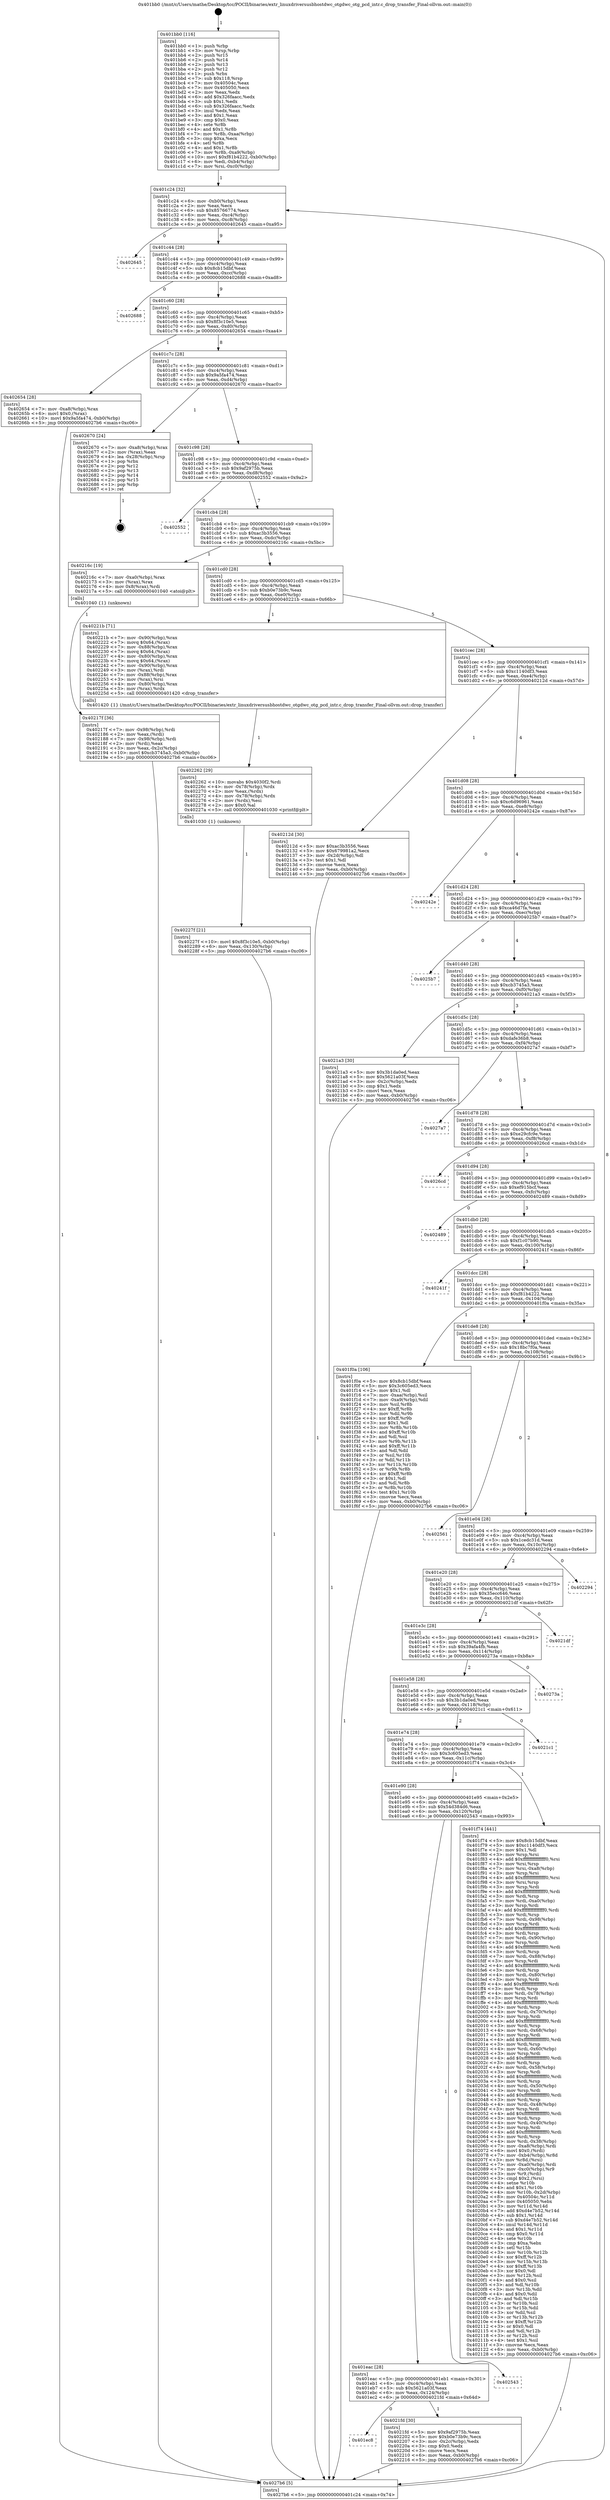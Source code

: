 digraph "0x401bb0" {
  label = "0x401bb0 (/mnt/c/Users/mathe/Desktop/tcc/POCII/binaries/extr_linuxdriversusbhostdwc_otgdwc_otg_pcd_intr.c_drop_transfer_Final-ollvm.out::main(0))"
  labelloc = "t"
  node[shape=record]

  Entry [label="",width=0.3,height=0.3,shape=circle,fillcolor=black,style=filled]
  "0x401c24" [label="{
     0x401c24 [32]\l
     | [instrs]\l
     &nbsp;&nbsp;0x401c24 \<+6\>: mov -0xb0(%rbp),%eax\l
     &nbsp;&nbsp;0x401c2a \<+2\>: mov %eax,%ecx\l
     &nbsp;&nbsp;0x401c2c \<+6\>: sub $0x85766774,%ecx\l
     &nbsp;&nbsp;0x401c32 \<+6\>: mov %eax,-0xc4(%rbp)\l
     &nbsp;&nbsp;0x401c38 \<+6\>: mov %ecx,-0xc8(%rbp)\l
     &nbsp;&nbsp;0x401c3e \<+6\>: je 0000000000402645 \<main+0xa95\>\l
  }"]
  "0x402645" [label="{
     0x402645\l
  }", style=dashed]
  "0x401c44" [label="{
     0x401c44 [28]\l
     | [instrs]\l
     &nbsp;&nbsp;0x401c44 \<+5\>: jmp 0000000000401c49 \<main+0x99\>\l
     &nbsp;&nbsp;0x401c49 \<+6\>: mov -0xc4(%rbp),%eax\l
     &nbsp;&nbsp;0x401c4f \<+5\>: sub $0x8cb15dbf,%eax\l
     &nbsp;&nbsp;0x401c54 \<+6\>: mov %eax,-0xcc(%rbp)\l
     &nbsp;&nbsp;0x401c5a \<+6\>: je 0000000000402688 \<main+0xad8\>\l
  }"]
  Exit [label="",width=0.3,height=0.3,shape=circle,fillcolor=black,style=filled,peripheries=2]
  "0x402688" [label="{
     0x402688\l
  }", style=dashed]
  "0x401c60" [label="{
     0x401c60 [28]\l
     | [instrs]\l
     &nbsp;&nbsp;0x401c60 \<+5\>: jmp 0000000000401c65 \<main+0xb5\>\l
     &nbsp;&nbsp;0x401c65 \<+6\>: mov -0xc4(%rbp),%eax\l
     &nbsp;&nbsp;0x401c6b \<+5\>: sub $0x8f3c10e5,%eax\l
     &nbsp;&nbsp;0x401c70 \<+6\>: mov %eax,-0xd0(%rbp)\l
     &nbsp;&nbsp;0x401c76 \<+6\>: je 0000000000402654 \<main+0xaa4\>\l
  }"]
  "0x40227f" [label="{
     0x40227f [21]\l
     | [instrs]\l
     &nbsp;&nbsp;0x40227f \<+10\>: movl $0x8f3c10e5,-0xb0(%rbp)\l
     &nbsp;&nbsp;0x402289 \<+6\>: mov %eax,-0x130(%rbp)\l
     &nbsp;&nbsp;0x40228f \<+5\>: jmp 00000000004027b6 \<main+0xc06\>\l
  }"]
  "0x402654" [label="{
     0x402654 [28]\l
     | [instrs]\l
     &nbsp;&nbsp;0x402654 \<+7\>: mov -0xa8(%rbp),%rax\l
     &nbsp;&nbsp;0x40265b \<+6\>: movl $0x0,(%rax)\l
     &nbsp;&nbsp;0x402661 \<+10\>: movl $0x9a5fa474,-0xb0(%rbp)\l
     &nbsp;&nbsp;0x40266b \<+5\>: jmp 00000000004027b6 \<main+0xc06\>\l
  }"]
  "0x401c7c" [label="{
     0x401c7c [28]\l
     | [instrs]\l
     &nbsp;&nbsp;0x401c7c \<+5\>: jmp 0000000000401c81 \<main+0xd1\>\l
     &nbsp;&nbsp;0x401c81 \<+6\>: mov -0xc4(%rbp),%eax\l
     &nbsp;&nbsp;0x401c87 \<+5\>: sub $0x9a5fa474,%eax\l
     &nbsp;&nbsp;0x401c8c \<+6\>: mov %eax,-0xd4(%rbp)\l
     &nbsp;&nbsp;0x401c92 \<+6\>: je 0000000000402670 \<main+0xac0\>\l
  }"]
  "0x402262" [label="{
     0x402262 [29]\l
     | [instrs]\l
     &nbsp;&nbsp;0x402262 \<+10\>: movabs $0x4030f2,%rdi\l
     &nbsp;&nbsp;0x40226c \<+4\>: mov -0x78(%rbp),%rdx\l
     &nbsp;&nbsp;0x402270 \<+2\>: mov %eax,(%rdx)\l
     &nbsp;&nbsp;0x402272 \<+4\>: mov -0x78(%rbp),%rdx\l
     &nbsp;&nbsp;0x402276 \<+2\>: mov (%rdx),%esi\l
     &nbsp;&nbsp;0x402278 \<+2\>: mov $0x0,%al\l
     &nbsp;&nbsp;0x40227a \<+5\>: call 0000000000401030 \<printf@plt\>\l
     | [calls]\l
     &nbsp;&nbsp;0x401030 \{1\} (unknown)\l
  }"]
  "0x402670" [label="{
     0x402670 [24]\l
     | [instrs]\l
     &nbsp;&nbsp;0x402670 \<+7\>: mov -0xa8(%rbp),%rax\l
     &nbsp;&nbsp;0x402677 \<+2\>: mov (%rax),%eax\l
     &nbsp;&nbsp;0x402679 \<+4\>: lea -0x28(%rbp),%rsp\l
     &nbsp;&nbsp;0x40267d \<+1\>: pop %rbx\l
     &nbsp;&nbsp;0x40267e \<+2\>: pop %r12\l
     &nbsp;&nbsp;0x402680 \<+2\>: pop %r13\l
     &nbsp;&nbsp;0x402682 \<+2\>: pop %r14\l
     &nbsp;&nbsp;0x402684 \<+2\>: pop %r15\l
     &nbsp;&nbsp;0x402686 \<+1\>: pop %rbp\l
     &nbsp;&nbsp;0x402687 \<+1\>: ret\l
  }"]
  "0x401c98" [label="{
     0x401c98 [28]\l
     | [instrs]\l
     &nbsp;&nbsp;0x401c98 \<+5\>: jmp 0000000000401c9d \<main+0xed\>\l
     &nbsp;&nbsp;0x401c9d \<+6\>: mov -0xc4(%rbp),%eax\l
     &nbsp;&nbsp;0x401ca3 \<+5\>: sub $0x9af2975b,%eax\l
     &nbsp;&nbsp;0x401ca8 \<+6\>: mov %eax,-0xd8(%rbp)\l
     &nbsp;&nbsp;0x401cae \<+6\>: je 0000000000402552 \<main+0x9a2\>\l
  }"]
  "0x401ec8" [label="{
     0x401ec8\l
  }", style=dashed]
  "0x402552" [label="{
     0x402552\l
  }", style=dashed]
  "0x401cb4" [label="{
     0x401cb4 [28]\l
     | [instrs]\l
     &nbsp;&nbsp;0x401cb4 \<+5\>: jmp 0000000000401cb9 \<main+0x109\>\l
     &nbsp;&nbsp;0x401cb9 \<+6\>: mov -0xc4(%rbp),%eax\l
     &nbsp;&nbsp;0x401cbf \<+5\>: sub $0xac3b3556,%eax\l
     &nbsp;&nbsp;0x401cc4 \<+6\>: mov %eax,-0xdc(%rbp)\l
     &nbsp;&nbsp;0x401cca \<+6\>: je 000000000040216c \<main+0x5bc\>\l
  }"]
  "0x4021fd" [label="{
     0x4021fd [30]\l
     | [instrs]\l
     &nbsp;&nbsp;0x4021fd \<+5\>: mov $0x9af2975b,%eax\l
     &nbsp;&nbsp;0x402202 \<+5\>: mov $0xb0e73b9c,%ecx\l
     &nbsp;&nbsp;0x402207 \<+3\>: mov -0x2c(%rbp),%edx\l
     &nbsp;&nbsp;0x40220a \<+3\>: cmp $0x0,%edx\l
     &nbsp;&nbsp;0x40220d \<+3\>: cmove %ecx,%eax\l
     &nbsp;&nbsp;0x402210 \<+6\>: mov %eax,-0xb0(%rbp)\l
     &nbsp;&nbsp;0x402216 \<+5\>: jmp 00000000004027b6 \<main+0xc06\>\l
  }"]
  "0x40216c" [label="{
     0x40216c [19]\l
     | [instrs]\l
     &nbsp;&nbsp;0x40216c \<+7\>: mov -0xa0(%rbp),%rax\l
     &nbsp;&nbsp;0x402173 \<+3\>: mov (%rax),%rax\l
     &nbsp;&nbsp;0x402176 \<+4\>: mov 0x8(%rax),%rdi\l
     &nbsp;&nbsp;0x40217a \<+5\>: call 0000000000401040 \<atoi@plt\>\l
     | [calls]\l
     &nbsp;&nbsp;0x401040 \{1\} (unknown)\l
  }"]
  "0x401cd0" [label="{
     0x401cd0 [28]\l
     | [instrs]\l
     &nbsp;&nbsp;0x401cd0 \<+5\>: jmp 0000000000401cd5 \<main+0x125\>\l
     &nbsp;&nbsp;0x401cd5 \<+6\>: mov -0xc4(%rbp),%eax\l
     &nbsp;&nbsp;0x401cdb \<+5\>: sub $0xb0e73b9c,%eax\l
     &nbsp;&nbsp;0x401ce0 \<+6\>: mov %eax,-0xe0(%rbp)\l
     &nbsp;&nbsp;0x401ce6 \<+6\>: je 000000000040221b \<main+0x66b\>\l
  }"]
  "0x401eac" [label="{
     0x401eac [28]\l
     | [instrs]\l
     &nbsp;&nbsp;0x401eac \<+5\>: jmp 0000000000401eb1 \<main+0x301\>\l
     &nbsp;&nbsp;0x401eb1 \<+6\>: mov -0xc4(%rbp),%eax\l
     &nbsp;&nbsp;0x401eb7 \<+5\>: sub $0x5621a03f,%eax\l
     &nbsp;&nbsp;0x401ebc \<+6\>: mov %eax,-0x124(%rbp)\l
     &nbsp;&nbsp;0x401ec2 \<+6\>: je 00000000004021fd \<main+0x64d\>\l
  }"]
  "0x40221b" [label="{
     0x40221b [71]\l
     | [instrs]\l
     &nbsp;&nbsp;0x40221b \<+7\>: mov -0x90(%rbp),%rax\l
     &nbsp;&nbsp;0x402222 \<+7\>: movq $0x64,(%rax)\l
     &nbsp;&nbsp;0x402229 \<+7\>: mov -0x88(%rbp),%rax\l
     &nbsp;&nbsp;0x402230 \<+7\>: movq $0x64,(%rax)\l
     &nbsp;&nbsp;0x402237 \<+4\>: mov -0x80(%rbp),%rax\l
     &nbsp;&nbsp;0x40223b \<+7\>: movq $0x64,(%rax)\l
     &nbsp;&nbsp;0x402242 \<+7\>: mov -0x90(%rbp),%rax\l
     &nbsp;&nbsp;0x402249 \<+3\>: mov (%rax),%rdi\l
     &nbsp;&nbsp;0x40224c \<+7\>: mov -0x88(%rbp),%rax\l
     &nbsp;&nbsp;0x402253 \<+3\>: mov (%rax),%rsi\l
     &nbsp;&nbsp;0x402256 \<+4\>: mov -0x80(%rbp),%rax\l
     &nbsp;&nbsp;0x40225a \<+3\>: mov (%rax),%rdx\l
     &nbsp;&nbsp;0x40225d \<+5\>: call 0000000000401420 \<drop_transfer\>\l
     | [calls]\l
     &nbsp;&nbsp;0x401420 \{1\} (/mnt/c/Users/mathe/Desktop/tcc/POCII/binaries/extr_linuxdriversusbhostdwc_otgdwc_otg_pcd_intr.c_drop_transfer_Final-ollvm.out::drop_transfer)\l
  }"]
  "0x401cec" [label="{
     0x401cec [28]\l
     | [instrs]\l
     &nbsp;&nbsp;0x401cec \<+5\>: jmp 0000000000401cf1 \<main+0x141\>\l
     &nbsp;&nbsp;0x401cf1 \<+6\>: mov -0xc4(%rbp),%eax\l
     &nbsp;&nbsp;0x401cf7 \<+5\>: sub $0xc1140df3,%eax\l
     &nbsp;&nbsp;0x401cfc \<+6\>: mov %eax,-0xe4(%rbp)\l
     &nbsp;&nbsp;0x401d02 \<+6\>: je 000000000040212d \<main+0x57d\>\l
  }"]
  "0x402543" [label="{
     0x402543\l
  }", style=dashed]
  "0x40212d" [label="{
     0x40212d [30]\l
     | [instrs]\l
     &nbsp;&nbsp;0x40212d \<+5\>: mov $0xac3b3556,%eax\l
     &nbsp;&nbsp;0x402132 \<+5\>: mov $0x679981a2,%ecx\l
     &nbsp;&nbsp;0x402137 \<+3\>: mov -0x2d(%rbp),%dl\l
     &nbsp;&nbsp;0x40213a \<+3\>: test $0x1,%dl\l
     &nbsp;&nbsp;0x40213d \<+3\>: cmovne %ecx,%eax\l
     &nbsp;&nbsp;0x402140 \<+6\>: mov %eax,-0xb0(%rbp)\l
     &nbsp;&nbsp;0x402146 \<+5\>: jmp 00000000004027b6 \<main+0xc06\>\l
  }"]
  "0x401d08" [label="{
     0x401d08 [28]\l
     | [instrs]\l
     &nbsp;&nbsp;0x401d08 \<+5\>: jmp 0000000000401d0d \<main+0x15d\>\l
     &nbsp;&nbsp;0x401d0d \<+6\>: mov -0xc4(%rbp),%eax\l
     &nbsp;&nbsp;0x401d13 \<+5\>: sub $0xc6d96961,%eax\l
     &nbsp;&nbsp;0x401d18 \<+6\>: mov %eax,-0xe8(%rbp)\l
     &nbsp;&nbsp;0x401d1e \<+6\>: je 000000000040242e \<main+0x87e\>\l
  }"]
  "0x40217f" [label="{
     0x40217f [36]\l
     | [instrs]\l
     &nbsp;&nbsp;0x40217f \<+7\>: mov -0x98(%rbp),%rdi\l
     &nbsp;&nbsp;0x402186 \<+2\>: mov %eax,(%rdi)\l
     &nbsp;&nbsp;0x402188 \<+7\>: mov -0x98(%rbp),%rdi\l
     &nbsp;&nbsp;0x40218f \<+2\>: mov (%rdi),%eax\l
     &nbsp;&nbsp;0x402191 \<+3\>: mov %eax,-0x2c(%rbp)\l
     &nbsp;&nbsp;0x402194 \<+10\>: movl $0xcb3745a3,-0xb0(%rbp)\l
     &nbsp;&nbsp;0x40219e \<+5\>: jmp 00000000004027b6 \<main+0xc06\>\l
  }"]
  "0x40242e" [label="{
     0x40242e\l
  }", style=dashed]
  "0x401d24" [label="{
     0x401d24 [28]\l
     | [instrs]\l
     &nbsp;&nbsp;0x401d24 \<+5\>: jmp 0000000000401d29 \<main+0x179\>\l
     &nbsp;&nbsp;0x401d29 \<+6\>: mov -0xc4(%rbp),%eax\l
     &nbsp;&nbsp;0x401d2f \<+5\>: sub $0xca46d7fa,%eax\l
     &nbsp;&nbsp;0x401d34 \<+6\>: mov %eax,-0xec(%rbp)\l
     &nbsp;&nbsp;0x401d3a \<+6\>: je 00000000004025b7 \<main+0xa07\>\l
  }"]
  "0x401e90" [label="{
     0x401e90 [28]\l
     | [instrs]\l
     &nbsp;&nbsp;0x401e90 \<+5\>: jmp 0000000000401e95 \<main+0x2e5\>\l
     &nbsp;&nbsp;0x401e95 \<+6\>: mov -0xc4(%rbp),%eax\l
     &nbsp;&nbsp;0x401e9b \<+5\>: sub $0x54d384d6,%eax\l
     &nbsp;&nbsp;0x401ea0 \<+6\>: mov %eax,-0x120(%rbp)\l
     &nbsp;&nbsp;0x401ea6 \<+6\>: je 0000000000402543 \<main+0x993\>\l
  }"]
  "0x4025b7" [label="{
     0x4025b7\l
  }", style=dashed]
  "0x401d40" [label="{
     0x401d40 [28]\l
     | [instrs]\l
     &nbsp;&nbsp;0x401d40 \<+5\>: jmp 0000000000401d45 \<main+0x195\>\l
     &nbsp;&nbsp;0x401d45 \<+6\>: mov -0xc4(%rbp),%eax\l
     &nbsp;&nbsp;0x401d4b \<+5\>: sub $0xcb3745a3,%eax\l
     &nbsp;&nbsp;0x401d50 \<+6\>: mov %eax,-0xf0(%rbp)\l
     &nbsp;&nbsp;0x401d56 \<+6\>: je 00000000004021a3 \<main+0x5f3\>\l
  }"]
  "0x401f74" [label="{
     0x401f74 [441]\l
     | [instrs]\l
     &nbsp;&nbsp;0x401f74 \<+5\>: mov $0x8cb15dbf,%eax\l
     &nbsp;&nbsp;0x401f79 \<+5\>: mov $0xc1140df3,%ecx\l
     &nbsp;&nbsp;0x401f7e \<+2\>: mov $0x1,%dl\l
     &nbsp;&nbsp;0x401f80 \<+3\>: mov %rsp,%rsi\l
     &nbsp;&nbsp;0x401f83 \<+4\>: add $0xfffffffffffffff0,%rsi\l
     &nbsp;&nbsp;0x401f87 \<+3\>: mov %rsi,%rsp\l
     &nbsp;&nbsp;0x401f8a \<+7\>: mov %rsi,-0xa8(%rbp)\l
     &nbsp;&nbsp;0x401f91 \<+3\>: mov %rsp,%rsi\l
     &nbsp;&nbsp;0x401f94 \<+4\>: add $0xfffffffffffffff0,%rsi\l
     &nbsp;&nbsp;0x401f98 \<+3\>: mov %rsi,%rsp\l
     &nbsp;&nbsp;0x401f9b \<+3\>: mov %rsp,%rdi\l
     &nbsp;&nbsp;0x401f9e \<+4\>: add $0xfffffffffffffff0,%rdi\l
     &nbsp;&nbsp;0x401fa2 \<+3\>: mov %rdi,%rsp\l
     &nbsp;&nbsp;0x401fa5 \<+7\>: mov %rdi,-0xa0(%rbp)\l
     &nbsp;&nbsp;0x401fac \<+3\>: mov %rsp,%rdi\l
     &nbsp;&nbsp;0x401faf \<+4\>: add $0xfffffffffffffff0,%rdi\l
     &nbsp;&nbsp;0x401fb3 \<+3\>: mov %rdi,%rsp\l
     &nbsp;&nbsp;0x401fb6 \<+7\>: mov %rdi,-0x98(%rbp)\l
     &nbsp;&nbsp;0x401fbd \<+3\>: mov %rsp,%rdi\l
     &nbsp;&nbsp;0x401fc0 \<+4\>: add $0xfffffffffffffff0,%rdi\l
     &nbsp;&nbsp;0x401fc4 \<+3\>: mov %rdi,%rsp\l
     &nbsp;&nbsp;0x401fc7 \<+7\>: mov %rdi,-0x90(%rbp)\l
     &nbsp;&nbsp;0x401fce \<+3\>: mov %rsp,%rdi\l
     &nbsp;&nbsp;0x401fd1 \<+4\>: add $0xfffffffffffffff0,%rdi\l
     &nbsp;&nbsp;0x401fd5 \<+3\>: mov %rdi,%rsp\l
     &nbsp;&nbsp;0x401fd8 \<+7\>: mov %rdi,-0x88(%rbp)\l
     &nbsp;&nbsp;0x401fdf \<+3\>: mov %rsp,%rdi\l
     &nbsp;&nbsp;0x401fe2 \<+4\>: add $0xfffffffffffffff0,%rdi\l
     &nbsp;&nbsp;0x401fe6 \<+3\>: mov %rdi,%rsp\l
     &nbsp;&nbsp;0x401fe9 \<+4\>: mov %rdi,-0x80(%rbp)\l
     &nbsp;&nbsp;0x401fed \<+3\>: mov %rsp,%rdi\l
     &nbsp;&nbsp;0x401ff0 \<+4\>: add $0xfffffffffffffff0,%rdi\l
     &nbsp;&nbsp;0x401ff4 \<+3\>: mov %rdi,%rsp\l
     &nbsp;&nbsp;0x401ff7 \<+4\>: mov %rdi,-0x78(%rbp)\l
     &nbsp;&nbsp;0x401ffb \<+3\>: mov %rsp,%rdi\l
     &nbsp;&nbsp;0x401ffe \<+4\>: add $0xfffffffffffffff0,%rdi\l
     &nbsp;&nbsp;0x402002 \<+3\>: mov %rdi,%rsp\l
     &nbsp;&nbsp;0x402005 \<+4\>: mov %rdi,-0x70(%rbp)\l
     &nbsp;&nbsp;0x402009 \<+3\>: mov %rsp,%rdi\l
     &nbsp;&nbsp;0x40200c \<+4\>: add $0xfffffffffffffff0,%rdi\l
     &nbsp;&nbsp;0x402010 \<+3\>: mov %rdi,%rsp\l
     &nbsp;&nbsp;0x402013 \<+4\>: mov %rdi,-0x68(%rbp)\l
     &nbsp;&nbsp;0x402017 \<+3\>: mov %rsp,%rdi\l
     &nbsp;&nbsp;0x40201a \<+4\>: add $0xfffffffffffffff0,%rdi\l
     &nbsp;&nbsp;0x40201e \<+3\>: mov %rdi,%rsp\l
     &nbsp;&nbsp;0x402021 \<+4\>: mov %rdi,-0x60(%rbp)\l
     &nbsp;&nbsp;0x402025 \<+3\>: mov %rsp,%rdi\l
     &nbsp;&nbsp;0x402028 \<+4\>: add $0xfffffffffffffff0,%rdi\l
     &nbsp;&nbsp;0x40202c \<+3\>: mov %rdi,%rsp\l
     &nbsp;&nbsp;0x40202f \<+4\>: mov %rdi,-0x58(%rbp)\l
     &nbsp;&nbsp;0x402033 \<+3\>: mov %rsp,%rdi\l
     &nbsp;&nbsp;0x402036 \<+4\>: add $0xfffffffffffffff0,%rdi\l
     &nbsp;&nbsp;0x40203a \<+3\>: mov %rdi,%rsp\l
     &nbsp;&nbsp;0x40203d \<+4\>: mov %rdi,-0x50(%rbp)\l
     &nbsp;&nbsp;0x402041 \<+3\>: mov %rsp,%rdi\l
     &nbsp;&nbsp;0x402044 \<+4\>: add $0xfffffffffffffff0,%rdi\l
     &nbsp;&nbsp;0x402048 \<+3\>: mov %rdi,%rsp\l
     &nbsp;&nbsp;0x40204b \<+4\>: mov %rdi,-0x48(%rbp)\l
     &nbsp;&nbsp;0x40204f \<+3\>: mov %rsp,%rdi\l
     &nbsp;&nbsp;0x402052 \<+4\>: add $0xfffffffffffffff0,%rdi\l
     &nbsp;&nbsp;0x402056 \<+3\>: mov %rdi,%rsp\l
     &nbsp;&nbsp;0x402059 \<+4\>: mov %rdi,-0x40(%rbp)\l
     &nbsp;&nbsp;0x40205d \<+3\>: mov %rsp,%rdi\l
     &nbsp;&nbsp;0x402060 \<+4\>: add $0xfffffffffffffff0,%rdi\l
     &nbsp;&nbsp;0x402064 \<+3\>: mov %rdi,%rsp\l
     &nbsp;&nbsp;0x402067 \<+4\>: mov %rdi,-0x38(%rbp)\l
     &nbsp;&nbsp;0x40206b \<+7\>: mov -0xa8(%rbp),%rdi\l
     &nbsp;&nbsp;0x402072 \<+6\>: movl $0x0,(%rdi)\l
     &nbsp;&nbsp;0x402078 \<+7\>: mov -0xb4(%rbp),%r8d\l
     &nbsp;&nbsp;0x40207f \<+3\>: mov %r8d,(%rsi)\l
     &nbsp;&nbsp;0x402082 \<+7\>: mov -0xa0(%rbp),%rdi\l
     &nbsp;&nbsp;0x402089 \<+7\>: mov -0xc0(%rbp),%r9\l
     &nbsp;&nbsp;0x402090 \<+3\>: mov %r9,(%rdi)\l
     &nbsp;&nbsp;0x402093 \<+3\>: cmpl $0x2,(%rsi)\l
     &nbsp;&nbsp;0x402096 \<+4\>: setne %r10b\l
     &nbsp;&nbsp;0x40209a \<+4\>: and $0x1,%r10b\l
     &nbsp;&nbsp;0x40209e \<+4\>: mov %r10b,-0x2d(%rbp)\l
     &nbsp;&nbsp;0x4020a2 \<+8\>: mov 0x40504c,%r11d\l
     &nbsp;&nbsp;0x4020aa \<+7\>: mov 0x405050,%ebx\l
     &nbsp;&nbsp;0x4020b1 \<+3\>: mov %r11d,%r14d\l
     &nbsp;&nbsp;0x4020b4 \<+7\>: add $0xd4e7b52,%r14d\l
     &nbsp;&nbsp;0x4020bb \<+4\>: sub $0x1,%r14d\l
     &nbsp;&nbsp;0x4020bf \<+7\>: sub $0xd4e7b52,%r14d\l
     &nbsp;&nbsp;0x4020c6 \<+4\>: imul %r14d,%r11d\l
     &nbsp;&nbsp;0x4020ca \<+4\>: and $0x1,%r11d\l
     &nbsp;&nbsp;0x4020ce \<+4\>: cmp $0x0,%r11d\l
     &nbsp;&nbsp;0x4020d2 \<+4\>: sete %r10b\l
     &nbsp;&nbsp;0x4020d6 \<+3\>: cmp $0xa,%ebx\l
     &nbsp;&nbsp;0x4020d9 \<+4\>: setl %r15b\l
     &nbsp;&nbsp;0x4020dd \<+3\>: mov %r10b,%r12b\l
     &nbsp;&nbsp;0x4020e0 \<+4\>: xor $0xff,%r12b\l
     &nbsp;&nbsp;0x4020e4 \<+3\>: mov %r15b,%r13b\l
     &nbsp;&nbsp;0x4020e7 \<+4\>: xor $0xff,%r13b\l
     &nbsp;&nbsp;0x4020eb \<+3\>: xor $0x0,%dl\l
     &nbsp;&nbsp;0x4020ee \<+3\>: mov %r12b,%sil\l
     &nbsp;&nbsp;0x4020f1 \<+4\>: and $0x0,%sil\l
     &nbsp;&nbsp;0x4020f5 \<+3\>: and %dl,%r10b\l
     &nbsp;&nbsp;0x4020f8 \<+3\>: mov %r13b,%dil\l
     &nbsp;&nbsp;0x4020fb \<+4\>: and $0x0,%dil\l
     &nbsp;&nbsp;0x4020ff \<+3\>: and %dl,%r15b\l
     &nbsp;&nbsp;0x402102 \<+3\>: or %r10b,%sil\l
     &nbsp;&nbsp;0x402105 \<+3\>: or %r15b,%dil\l
     &nbsp;&nbsp;0x402108 \<+3\>: xor %dil,%sil\l
     &nbsp;&nbsp;0x40210b \<+3\>: or %r13b,%r12b\l
     &nbsp;&nbsp;0x40210e \<+4\>: xor $0xff,%r12b\l
     &nbsp;&nbsp;0x402112 \<+3\>: or $0x0,%dl\l
     &nbsp;&nbsp;0x402115 \<+3\>: and %dl,%r12b\l
     &nbsp;&nbsp;0x402118 \<+3\>: or %r12b,%sil\l
     &nbsp;&nbsp;0x40211b \<+4\>: test $0x1,%sil\l
     &nbsp;&nbsp;0x40211f \<+3\>: cmovne %ecx,%eax\l
     &nbsp;&nbsp;0x402122 \<+6\>: mov %eax,-0xb0(%rbp)\l
     &nbsp;&nbsp;0x402128 \<+5\>: jmp 00000000004027b6 \<main+0xc06\>\l
  }"]
  "0x4021a3" [label="{
     0x4021a3 [30]\l
     | [instrs]\l
     &nbsp;&nbsp;0x4021a3 \<+5\>: mov $0x3b1da0ed,%eax\l
     &nbsp;&nbsp;0x4021a8 \<+5\>: mov $0x5621a03f,%ecx\l
     &nbsp;&nbsp;0x4021ad \<+3\>: mov -0x2c(%rbp),%edx\l
     &nbsp;&nbsp;0x4021b0 \<+3\>: cmp $0x1,%edx\l
     &nbsp;&nbsp;0x4021b3 \<+3\>: cmovl %ecx,%eax\l
     &nbsp;&nbsp;0x4021b6 \<+6\>: mov %eax,-0xb0(%rbp)\l
     &nbsp;&nbsp;0x4021bc \<+5\>: jmp 00000000004027b6 \<main+0xc06\>\l
  }"]
  "0x401d5c" [label="{
     0x401d5c [28]\l
     | [instrs]\l
     &nbsp;&nbsp;0x401d5c \<+5\>: jmp 0000000000401d61 \<main+0x1b1\>\l
     &nbsp;&nbsp;0x401d61 \<+6\>: mov -0xc4(%rbp),%eax\l
     &nbsp;&nbsp;0x401d67 \<+5\>: sub $0xdafe36b8,%eax\l
     &nbsp;&nbsp;0x401d6c \<+6\>: mov %eax,-0xf4(%rbp)\l
     &nbsp;&nbsp;0x401d72 \<+6\>: je 00000000004027a7 \<main+0xbf7\>\l
  }"]
  "0x401e74" [label="{
     0x401e74 [28]\l
     | [instrs]\l
     &nbsp;&nbsp;0x401e74 \<+5\>: jmp 0000000000401e79 \<main+0x2c9\>\l
     &nbsp;&nbsp;0x401e79 \<+6\>: mov -0xc4(%rbp),%eax\l
     &nbsp;&nbsp;0x401e7f \<+5\>: sub $0x3c605ed3,%eax\l
     &nbsp;&nbsp;0x401e84 \<+6\>: mov %eax,-0x11c(%rbp)\l
     &nbsp;&nbsp;0x401e8a \<+6\>: je 0000000000401f74 \<main+0x3c4\>\l
  }"]
  "0x4027a7" [label="{
     0x4027a7\l
  }", style=dashed]
  "0x401d78" [label="{
     0x401d78 [28]\l
     | [instrs]\l
     &nbsp;&nbsp;0x401d78 \<+5\>: jmp 0000000000401d7d \<main+0x1cd\>\l
     &nbsp;&nbsp;0x401d7d \<+6\>: mov -0xc4(%rbp),%eax\l
     &nbsp;&nbsp;0x401d83 \<+5\>: sub $0xe29cfc9e,%eax\l
     &nbsp;&nbsp;0x401d88 \<+6\>: mov %eax,-0xf8(%rbp)\l
     &nbsp;&nbsp;0x401d8e \<+6\>: je 00000000004026cd \<main+0xb1d\>\l
  }"]
  "0x4021c1" [label="{
     0x4021c1\l
  }", style=dashed]
  "0x4026cd" [label="{
     0x4026cd\l
  }", style=dashed]
  "0x401d94" [label="{
     0x401d94 [28]\l
     | [instrs]\l
     &nbsp;&nbsp;0x401d94 \<+5\>: jmp 0000000000401d99 \<main+0x1e9\>\l
     &nbsp;&nbsp;0x401d99 \<+6\>: mov -0xc4(%rbp),%eax\l
     &nbsp;&nbsp;0x401d9f \<+5\>: sub $0xef915bcf,%eax\l
     &nbsp;&nbsp;0x401da4 \<+6\>: mov %eax,-0xfc(%rbp)\l
     &nbsp;&nbsp;0x401daa \<+6\>: je 0000000000402489 \<main+0x8d9\>\l
  }"]
  "0x401e58" [label="{
     0x401e58 [28]\l
     | [instrs]\l
     &nbsp;&nbsp;0x401e58 \<+5\>: jmp 0000000000401e5d \<main+0x2ad\>\l
     &nbsp;&nbsp;0x401e5d \<+6\>: mov -0xc4(%rbp),%eax\l
     &nbsp;&nbsp;0x401e63 \<+5\>: sub $0x3b1da0ed,%eax\l
     &nbsp;&nbsp;0x401e68 \<+6\>: mov %eax,-0x118(%rbp)\l
     &nbsp;&nbsp;0x401e6e \<+6\>: je 00000000004021c1 \<main+0x611\>\l
  }"]
  "0x402489" [label="{
     0x402489\l
  }", style=dashed]
  "0x401db0" [label="{
     0x401db0 [28]\l
     | [instrs]\l
     &nbsp;&nbsp;0x401db0 \<+5\>: jmp 0000000000401db5 \<main+0x205\>\l
     &nbsp;&nbsp;0x401db5 \<+6\>: mov -0xc4(%rbp),%eax\l
     &nbsp;&nbsp;0x401dbb \<+5\>: sub $0xf1c07b90,%eax\l
     &nbsp;&nbsp;0x401dc0 \<+6\>: mov %eax,-0x100(%rbp)\l
     &nbsp;&nbsp;0x401dc6 \<+6\>: je 000000000040241f \<main+0x86f\>\l
  }"]
  "0x40273a" [label="{
     0x40273a\l
  }", style=dashed]
  "0x40241f" [label="{
     0x40241f\l
  }", style=dashed]
  "0x401dcc" [label="{
     0x401dcc [28]\l
     | [instrs]\l
     &nbsp;&nbsp;0x401dcc \<+5\>: jmp 0000000000401dd1 \<main+0x221\>\l
     &nbsp;&nbsp;0x401dd1 \<+6\>: mov -0xc4(%rbp),%eax\l
     &nbsp;&nbsp;0x401dd7 \<+5\>: sub $0xf81b4222,%eax\l
     &nbsp;&nbsp;0x401ddc \<+6\>: mov %eax,-0x104(%rbp)\l
     &nbsp;&nbsp;0x401de2 \<+6\>: je 0000000000401f0a \<main+0x35a\>\l
  }"]
  "0x401e3c" [label="{
     0x401e3c [28]\l
     | [instrs]\l
     &nbsp;&nbsp;0x401e3c \<+5\>: jmp 0000000000401e41 \<main+0x291\>\l
     &nbsp;&nbsp;0x401e41 \<+6\>: mov -0xc4(%rbp),%eax\l
     &nbsp;&nbsp;0x401e47 \<+5\>: sub $0x39afa4fb,%eax\l
     &nbsp;&nbsp;0x401e4c \<+6\>: mov %eax,-0x114(%rbp)\l
     &nbsp;&nbsp;0x401e52 \<+6\>: je 000000000040273a \<main+0xb8a\>\l
  }"]
  "0x401f0a" [label="{
     0x401f0a [106]\l
     | [instrs]\l
     &nbsp;&nbsp;0x401f0a \<+5\>: mov $0x8cb15dbf,%eax\l
     &nbsp;&nbsp;0x401f0f \<+5\>: mov $0x3c605ed3,%ecx\l
     &nbsp;&nbsp;0x401f14 \<+2\>: mov $0x1,%dl\l
     &nbsp;&nbsp;0x401f16 \<+7\>: mov -0xaa(%rbp),%sil\l
     &nbsp;&nbsp;0x401f1d \<+7\>: mov -0xa9(%rbp),%dil\l
     &nbsp;&nbsp;0x401f24 \<+3\>: mov %sil,%r8b\l
     &nbsp;&nbsp;0x401f27 \<+4\>: xor $0xff,%r8b\l
     &nbsp;&nbsp;0x401f2b \<+3\>: mov %dil,%r9b\l
     &nbsp;&nbsp;0x401f2e \<+4\>: xor $0xff,%r9b\l
     &nbsp;&nbsp;0x401f32 \<+3\>: xor $0x1,%dl\l
     &nbsp;&nbsp;0x401f35 \<+3\>: mov %r8b,%r10b\l
     &nbsp;&nbsp;0x401f38 \<+4\>: and $0xff,%r10b\l
     &nbsp;&nbsp;0x401f3c \<+3\>: and %dl,%sil\l
     &nbsp;&nbsp;0x401f3f \<+3\>: mov %r9b,%r11b\l
     &nbsp;&nbsp;0x401f42 \<+4\>: and $0xff,%r11b\l
     &nbsp;&nbsp;0x401f46 \<+3\>: and %dl,%dil\l
     &nbsp;&nbsp;0x401f49 \<+3\>: or %sil,%r10b\l
     &nbsp;&nbsp;0x401f4c \<+3\>: or %dil,%r11b\l
     &nbsp;&nbsp;0x401f4f \<+3\>: xor %r11b,%r10b\l
     &nbsp;&nbsp;0x401f52 \<+3\>: or %r9b,%r8b\l
     &nbsp;&nbsp;0x401f55 \<+4\>: xor $0xff,%r8b\l
     &nbsp;&nbsp;0x401f59 \<+3\>: or $0x1,%dl\l
     &nbsp;&nbsp;0x401f5c \<+3\>: and %dl,%r8b\l
     &nbsp;&nbsp;0x401f5f \<+3\>: or %r8b,%r10b\l
     &nbsp;&nbsp;0x401f62 \<+4\>: test $0x1,%r10b\l
     &nbsp;&nbsp;0x401f66 \<+3\>: cmovne %ecx,%eax\l
     &nbsp;&nbsp;0x401f69 \<+6\>: mov %eax,-0xb0(%rbp)\l
     &nbsp;&nbsp;0x401f6f \<+5\>: jmp 00000000004027b6 \<main+0xc06\>\l
  }"]
  "0x401de8" [label="{
     0x401de8 [28]\l
     | [instrs]\l
     &nbsp;&nbsp;0x401de8 \<+5\>: jmp 0000000000401ded \<main+0x23d\>\l
     &nbsp;&nbsp;0x401ded \<+6\>: mov -0xc4(%rbp),%eax\l
     &nbsp;&nbsp;0x401df3 \<+5\>: sub $0x18bc7f0a,%eax\l
     &nbsp;&nbsp;0x401df8 \<+6\>: mov %eax,-0x108(%rbp)\l
     &nbsp;&nbsp;0x401dfe \<+6\>: je 0000000000402561 \<main+0x9b1\>\l
  }"]
  "0x4027b6" [label="{
     0x4027b6 [5]\l
     | [instrs]\l
     &nbsp;&nbsp;0x4027b6 \<+5\>: jmp 0000000000401c24 \<main+0x74\>\l
  }"]
  "0x401bb0" [label="{
     0x401bb0 [116]\l
     | [instrs]\l
     &nbsp;&nbsp;0x401bb0 \<+1\>: push %rbp\l
     &nbsp;&nbsp;0x401bb1 \<+3\>: mov %rsp,%rbp\l
     &nbsp;&nbsp;0x401bb4 \<+2\>: push %r15\l
     &nbsp;&nbsp;0x401bb6 \<+2\>: push %r14\l
     &nbsp;&nbsp;0x401bb8 \<+2\>: push %r13\l
     &nbsp;&nbsp;0x401bba \<+2\>: push %r12\l
     &nbsp;&nbsp;0x401bbc \<+1\>: push %rbx\l
     &nbsp;&nbsp;0x401bbd \<+7\>: sub $0x118,%rsp\l
     &nbsp;&nbsp;0x401bc4 \<+7\>: mov 0x40504c,%eax\l
     &nbsp;&nbsp;0x401bcb \<+7\>: mov 0x405050,%ecx\l
     &nbsp;&nbsp;0x401bd2 \<+2\>: mov %eax,%edx\l
     &nbsp;&nbsp;0x401bd4 \<+6\>: add $0x326faacc,%edx\l
     &nbsp;&nbsp;0x401bda \<+3\>: sub $0x1,%edx\l
     &nbsp;&nbsp;0x401bdd \<+6\>: sub $0x326faacc,%edx\l
     &nbsp;&nbsp;0x401be3 \<+3\>: imul %edx,%eax\l
     &nbsp;&nbsp;0x401be6 \<+3\>: and $0x1,%eax\l
     &nbsp;&nbsp;0x401be9 \<+3\>: cmp $0x0,%eax\l
     &nbsp;&nbsp;0x401bec \<+4\>: sete %r8b\l
     &nbsp;&nbsp;0x401bf0 \<+4\>: and $0x1,%r8b\l
     &nbsp;&nbsp;0x401bf4 \<+7\>: mov %r8b,-0xaa(%rbp)\l
     &nbsp;&nbsp;0x401bfb \<+3\>: cmp $0xa,%ecx\l
     &nbsp;&nbsp;0x401bfe \<+4\>: setl %r8b\l
     &nbsp;&nbsp;0x401c02 \<+4\>: and $0x1,%r8b\l
     &nbsp;&nbsp;0x401c06 \<+7\>: mov %r8b,-0xa9(%rbp)\l
     &nbsp;&nbsp;0x401c0d \<+10\>: movl $0xf81b4222,-0xb0(%rbp)\l
     &nbsp;&nbsp;0x401c17 \<+6\>: mov %edi,-0xb4(%rbp)\l
     &nbsp;&nbsp;0x401c1d \<+7\>: mov %rsi,-0xc0(%rbp)\l
  }"]
  "0x4021df" [label="{
     0x4021df\l
  }", style=dashed]
  "0x402561" [label="{
     0x402561\l
  }", style=dashed]
  "0x401e04" [label="{
     0x401e04 [28]\l
     | [instrs]\l
     &nbsp;&nbsp;0x401e04 \<+5\>: jmp 0000000000401e09 \<main+0x259\>\l
     &nbsp;&nbsp;0x401e09 \<+6\>: mov -0xc4(%rbp),%eax\l
     &nbsp;&nbsp;0x401e0f \<+5\>: sub $0x1cedc31d,%eax\l
     &nbsp;&nbsp;0x401e14 \<+6\>: mov %eax,-0x10c(%rbp)\l
     &nbsp;&nbsp;0x401e1a \<+6\>: je 0000000000402294 \<main+0x6e4\>\l
  }"]
  "0x401e20" [label="{
     0x401e20 [28]\l
     | [instrs]\l
     &nbsp;&nbsp;0x401e20 \<+5\>: jmp 0000000000401e25 \<main+0x275\>\l
     &nbsp;&nbsp;0x401e25 \<+6\>: mov -0xc4(%rbp),%eax\l
     &nbsp;&nbsp;0x401e2b \<+5\>: sub $0x35ecc646,%eax\l
     &nbsp;&nbsp;0x401e30 \<+6\>: mov %eax,-0x110(%rbp)\l
     &nbsp;&nbsp;0x401e36 \<+6\>: je 00000000004021df \<main+0x62f\>\l
  }"]
  "0x402294" [label="{
     0x402294\l
  }", style=dashed]
  Entry -> "0x401bb0" [label=" 1"]
  "0x401c24" -> "0x402645" [label=" 0"]
  "0x401c24" -> "0x401c44" [label=" 9"]
  "0x402670" -> Exit [label=" 1"]
  "0x401c44" -> "0x402688" [label=" 0"]
  "0x401c44" -> "0x401c60" [label=" 9"]
  "0x402654" -> "0x4027b6" [label=" 1"]
  "0x401c60" -> "0x402654" [label=" 1"]
  "0x401c60" -> "0x401c7c" [label=" 8"]
  "0x40227f" -> "0x4027b6" [label=" 1"]
  "0x401c7c" -> "0x402670" [label=" 1"]
  "0x401c7c" -> "0x401c98" [label=" 7"]
  "0x402262" -> "0x40227f" [label=" 1"]
  "0x401c98" -> "0x402552" [label=" 0"]
  "0x401c98" -> "0x401cb4" [label=" 7"]
  "0x40221b" -> "0x402262" [label=" 1"]
  "0x401cb4" -> "0x40216c" [label=" 1"]
  "0x401cb4" -> "0x401cd0" [label=" 6"]
  "0x4021fd" -> "0x4027b6" [label=" 1"]
  "0x401cd0" -> "0x40221b" [label=" 1"]
  "0x401cd0" -> "0x401cec" [label=" 5"]
  "0x401eac" -> "0x4021fd" [label=" 1"]
  "0x401cec" -> "0x40212d" [label=" 1"]
  "0x401cec" -> "0x401d08" [label=" 4"]
  "0x401eac" -> "0x401ec8" [label=" 0"]
  "0x401d08" -> "0x40242e" [label=" 0"]
  "0x401d08" -> "0x401d24" [label=" 4"]
  "0x401e90" -> "0x402543" [label=" 0"]
  "0x401d24" -> "0x4025b7" [label=" 0"]
  "0x401d24" -> "0x401d40" [label=" 4"]
  "0x4021a3" -> "0x4027b6" [label=" 1"]
  "0x401d40" -> "0x4021a3" [label=" 1"]
  "0x401d40" -> "0x401d5c" [label=" 3"]
  "0x40217f" -> "0x4027b6" [label=" 1"]
  "0x401d5c" -> "0x4027a7" [label=" 0"]
  "0x401d5c" -> "0x401d78" [label=" 3"]
  "0x40212d" -> "0x4027b6" [label=" 1"]
  "0x401d78" -> "0x4026cd" [label=" 0"]
  "0x401d78" -> "0x401d94" [label=" 3"]
  "0x401f74" -> "0x4027b6" [label=" 1"]
  "0x401d94" -> "0x402489" [label=" 0"]
  "0x401d94" -> "0x401db0" [label=" 3"]
  "0x401e74" -> "0x401e90" [label=" 1"]
  "0x401db0" -> "0x40241f" [label=" 0"]
  "0x401db0" -> "0x401dcc" [label=" 3"]
  "0x401e74" -> "0x401f74" [label=" 1"]
  "0x401dcc" -> "0x401f0a" [label=" 1"]
  "0x401dcc" -> "0x401de8" [label=" 2"]
  "0x401f0a" -> "0x4027b6" [label=" 1"]
  "0x401bb0" -> "0x401c24" [label=" 1"]
  "0x4027b6" -> "0x401c24" [label=" 8"]
  "0x401e58" -> "0x401e74" [label=" 2"]
  "0x401de8" -> "0x402561" [label=" 0"]
  "0x401de8" -> "0x401e04" [label=" 2"]
  "0x401e58" -> "0x4021c1" [label=" 0"]
  "0x401e04" -> "0x402294" [label=" 0"]
  "0x401e04" -> "0x401e20" [label=" 2"]
  "0x401e90" -> "0x401eac" [label=" 1"]
  "0x401e20" -> "0x4021df" [label=" 0"]
  "0x401e20" -> "0x401e3c" [label=" 2"]
  "0x40216c" -> "0x40217f" [label=" 1"]
  "0x401e3c" -> "0x40273a" [label=" 0"]
  "0x401e3c" -> "0x401e58" [label=" 2"]
}
